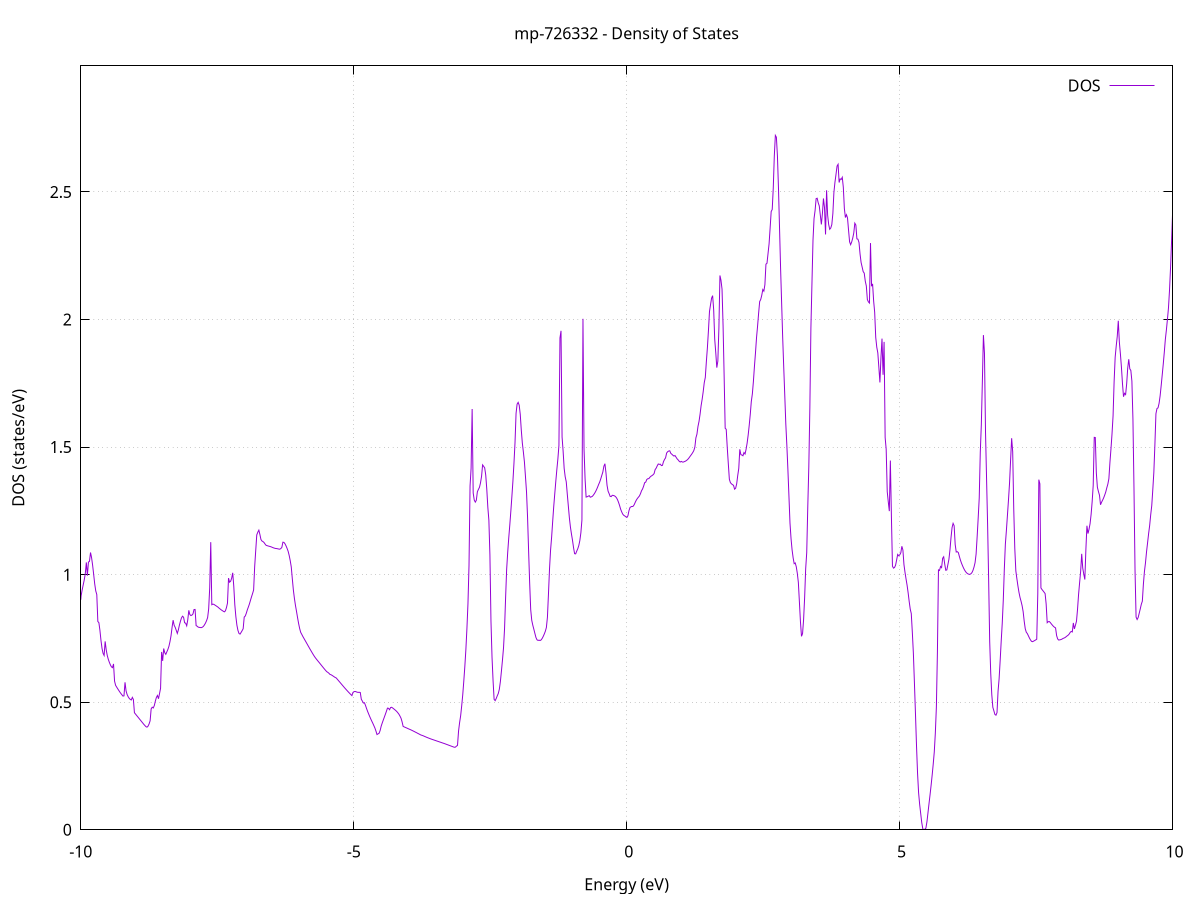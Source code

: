 set title 'mp-726332 - Density of States'
set xlabel 'Energy (eV)'
set ylabel 'DOS (states/eV)'
set grid
set xrange [-10:10]
set yrange [0:2.994]
set xzeroaxis lt -1
set terminal png size 800,600
set output 'mp-726332_dos_gnuplot.png'
plot '-' using 1:2 with lines title 'DOS'
-15.644800 0.000000
-15.625600 0.000000
-15.606500 0.000000
-15.587300 0.000000
-15.568100 0.000000
-15.549000 0.000000
-15.529800 0.000000
-15.510700 0.000000
-15.491500 0.000000
-15.472400 0.000000
-15.453200 0.000000
-15.434100 0.000000
-15.414900 0.000000
-15.395800 0.000000
-15.376600 0.000000
-15.357500 0.000000
-15.338300 0.000000
-15.319100 0.000000
-15.300000 0.000000
-15.280800 0.000000
-15.261700 0.000000
-15.242500 0.000000
-15.223400 0.000000
-15.204200 0.000000
-15.185100 0.000000
-15.165900 0.000000
-15.146800 0.000000
-15.127600 0.000000
-15.108400 0.000000
-15.089300 0.000000
-15.070100 0.000000
-15.051000 0.000000
-15.031800 0.000000
-15.012700 0.000000
-14.993500 0.000000
-14.974400 0.000000
-14.955200 0.000000
-14.936100 0.000000
-14.916900 0.000000
-14.897700 0.000000
-14.878600 0.000000
-14.859400 0.000000
-14.840300 0.000000
-14.821100 0.000000
-14.802000 0.000000
-14.782800 0.000000
-14.763700 0.000000
-14.744500 0.000000
-14.725400 0.000000
-14.706200 0.000000
-14.687000 0.000000
-14.667900 0.000000
-14.648700 0.000000
-14.629600 0.000000
-14.610400 0.000000
-14.591300 0.000000
-14.572100 0.000000
-14.553000 0.000000
-14.533800 0.000000
-14.514700 0.000000
-14.495500 0.000000
-14.476300 0.000000
-14.457200 0.000000
-14.438000 0.000000
-14.418900 0.000000
-14.399700 0.000000
-14.380600 0.000000
-14.361400 0.000000
-14.342300 0.000000
-14.323100 0.000000
-14.304000 0.000000
-14.284800 0.000000
-14.265600 0.000000
-14.246500 0.000000
-14.227300 0.000000
-14.208200 0.000000
-14.189000 0.000000
-14.169900 0.000000
-14.150700 0.000000
-14.131600 0.000000
-14.112400 0.000000
-14.093300 0.000000
-14.074100 0.000000
-14.054900 0.000000
-14.035800 0.000000
-14.016600 0.000000
-13.997500 0.000000
-13.978300 0.000000
-13.959200 0.000000
-13.940000 0.000000
-13.920900 0.000000
-13.901700 0.000500
-13.882600 0.059700
-13.863400 0.153900
-13.844200 0.189800
-13.825100 0.212600
-13.805900 0.248400
-13.786800 0.286800
-13.767600 0.326600
-13.748500 0.351200
-13.729300 0.371500
-13.710200 0.398400
-13.691000 0.429000
-13.671900 0.461400
-13.652700 0.498300
-13.633500 0.542600
-13.614400 0.602700
-13.595200 0.683600
-13.576100 0.693000
-13.556900 0.672100
-13.537800 0.678000
-13.518600 0.686000
-13.499500 0.689600
-13.480300 0.682100
-13.461200 0.674000
-13.442000 0.677700
-13.422800 0.683300
-13.403700 0.688800
-13.384500 0.693900
-13.365400 0.694300
-13.346200 0.692600
-13.327100 0.688500
-13.307900 0.681900
-13.288800 0.680400
-13.269600 0.680800
-13.250500 0.681500
-13.231300 0.682800
-13.212200 0.684700
-13.193000 0.687300
-13.173800 0.690000
-13.154700 0.692200
-13.135500 0.693800
-13.116400 0.694400
-13.097200 0.692200
-13.078100 0.689000
-13.058900 0.687700
-13.039800 0.687400
-13.020600 0.687500
-13.001500 0.687700
-12.982300 0.688200
-12.963100 0.689000
-12.944000 0.690000
-12.924800 0.691000
-12.905700 0.691900
-12.886500 0.692700
-12.867400 0.693200
-12.848200 0.693500
-12.829100 0.693000
-12.809900 0.691400
-12.790800 0.691800
-12.771600 0.693300
-12.752400 0.695000
-12.733300 0.695200
-12.714100 0.694500
-12.695000 0.694700
-12.675800 0.695000
-12.656700 0.695300
-12.637500 0.695500
-12.618400 0.695600
-12.599200 0.696000
-12.580100 0.696400
-12.560900 0.696900
-12.541700 0.697400
-12.522600 0.697700
-12.503400 0.697700
-12.484300 0.696800
-12.465100 0.695500
-12.446000 0.695700
-12.426800 0.696500
-12.407700 0.697400
-12.388500 0.698500
-12.369400 0.699900
-12.350200 0.701500
-12.331000 0.702600
-12.311900 0.702500
-12.292700 0.702600
-12.273600 0.702800
-12.254400 0.703000
-12.235300 0.703200
-12.216100 0.703300
-12.197000 0.703700
-12.177800 0.704000
-12.158700 0.704300
-12.139500 0.704500
-12.120300 0.704600
-12.101200 0.704300
-12.082000 0.703400
-12.062900 0.702500
-12.043700 0.702700
-12.024600 0.703100
-12.005400 0.703800
-11.986300 0.704600
-11.967100 0.705500
-11.948000 0.706800
-11.928800 0.708100
-11.909600 0.709500
-11.890500 0.710900
-11.871300 0.820900
-11.852200 0.898100
-11.833000 0.849800
-11.813900 0.841400
-11.794700 0.837500
-11.775600 0.836000
-11.756400 0.835400
-11.737300 0.813800
-11.718100 0.806000
-11.698900 0.801900
-11.679800 0.799300
-11.660600 0.806200
-11.641500 0.834100
-11.622300 0.854300
-11.603200 0.717200
-11.584000 0.685900
-11.564900 0.659700
-11.545700 0.633900
-11.526600 0.607800
-11.507400 0.575000
-11.488200 0.561500
-11.469100 0.548300
-11.449900 0.535400
-11.430800 0.522400
-11.411600 0.509800
-11.392500 0.496600
-11.373300 0.478900
-11.354200 0.530700
-11.335000 0.649700
-11.315900 0.636100
-11.296700 0.640100
-11.277500 0.652300
-11.258400 0.668800
-11.239200 0.688300
-11.220100 0.688400
-11.200900 0.702100
-11.181800 0.720200
-11.162600 0.747300
-11.143500 0.784200
-11.124300 0.904700
-11.105200 0.849700
-11.086000 0.785000
-11.066800 0.777500
-11.047700 0.773100
-11.028500 0.767700
-11.009400 0.755900
-10.990200 0.750100
-10.971100 0.752400
-10.951900 0.754500
-10.932800 0.756400
-10.913600 0.757700
-10.894500 0.757800
-10.875300 0.756900
-10.856200 0.748200
-10.837000 0.750200
-10.817800 0.752700
-10.798700 0.755500
-10.779500 0.756900
-10.760400 0.758000
-10.741200 0.759100
-10.722100 0.760300
-10.702900 0.761300
-10.683800 0.761900
-10.664600 0.761600
-10.645500 0.760700
-10.626300 0.763000
-10.607100 0.763600
-10.588000 0.763900
-10.568800 0.763600
-10.549700 0.764700
-10.530500 0.766300
-10.511400 0.768100
-10.492200 0.769900
-10.473100 0.771700
-10.453900 0.773600
-10.434800 0.775400
-10.415600 0.777900
-10.396400 0.779200
-10.377300 0.782300
-10.358100 0.785500
-10.339000 0.788600
-10.319800 0.791700
-10.300700 0.795200
-10.281500 0.799100
-10.262400 0.803200
-10.243200 0.807700
-10.224100 0.813400
-10.204900 0.817500
-10.185700 0.821700
-10.166600 0.826200
-10.147400 0.830500
-10.128300 0.834900
-10.109100 0.840100
-10.090000 0.845100
-10.070800 0.850100
-10.051700 0.887400
-10.032500 0.869700
-10.013400 0.864900
-9.994200 0.917200
-9.975000 0.939900
-9.955900 0.959700
-9.936700 0.979500
-9.917600 1.004000
-9.898400 1.047900
-9.879300 0.996200
-9.860100 1.049300
-9.841000 1.052000
-9.821800 1.086700
-9.802700 1.067000
-9.783500 1.037000
-9.764300 1.001300
-9.745200 0.964000
-9.726000 0.936300
-9.706900 0.922000
-9.687700 0.816300
-9.668600 0.811800
-9.649400 0.781400
-9.630300 0.742300
-9.611100 0.710900
-9.592000 0.691500
-9.572800 0.683200
-9.553600 0.738300
-9.534500 0.705600
-9.515300 0.683300
-9.496200 0.668200
-9.477000 0.656300
-9.457900 0.646400
-9.438700 0.638500
-9.419600 0.635500
-9.400400 0.650000
-9.381300 0.582500
-9.362100 0.566100
-9.342900 0.559300
-9.323800 0.552700
-9.304600 0.546300
-9.285500 0.540100
-9.266300 0.534400
-9.247200 0.529100
-9.228000 0.524000
-9.208900 0.524900
-9.189700 0.577900
-9.170600 0.544200
-9.151400 0.530100
-9.132200 0.521500
-9.113100 0.515200
-9.093900 0.511000
-9.074800 0.508700
-9.055600 0.518900
-9.036500 0.510600
-9.017300 0.458800
-8.998200 0.453700
-8.979000 0.448600
-8.959900 0.443600
-8.940700 0.438500
-8.921500 0.433400
-8.902400 0.428300
-8.883200 0.423300
-8.864100 0.418200
-8.844900 0.413100
-8.825800 0.408600
-8.806600 0.404200
-8.787500 0.402200
-8.768300 0.406100
-8.749200 0.414600
-8.730000 0.427100
-8.710900 0.474000
-8.691700 0.480400
-8.672500 0.477400
-8.653400 0.486700
-8.634200 0.504200
-8.615100 0.518700
-8.595900 0.526400
-8.576800 0.513600
-8.557600 0.533600
-8.538500 0.554500
-8.519300 0.697000
-8.500200 0.662000
-8.481000 0.710400
-8.461800 0.693900
-8.442700 0.687700
-8.423500 0.697300
-8.404400 0.706900
-8.385200 0.719200
-8.366100 0.737400
-8.346900 0.760500
-8.327800 0.793300
-8.308600 0.821500
-8.289500 0.801700
-8.270300 0.793300
-8.251100 0.781700
-8.232000 0.769600
-8.212800 0.783200
-8.193700 0.801800
-8.174500 0.817400
-8.155400 0.830400
-8.136200 0.837100
-8.117100 0.833000
-8.097900 0.811500
-8.078800 0.809700
-8.059600 0.799400
-8.040400 0.822400
-8.021300 0.860100
-8.002100 0.843400
-7.983000 0.839600
-7.963800 0.841400
-7.944700 0.846000
-7.925500 0.863200
-7.906400 0.863600
-7.887200 0.800200
-7.868100 0.797900
-7.848900 0.794200
-7.829700 0.793300
-7.810600 0.792500
-7.791400 0.792300
-7.772300 0.794000
-7.753100 0.797400
-7.734000 0.803200
-7.714800 0.810500
-7.695700 0.819700
-7.676500 0.831600
-7.657400 0.865500
-7.638200 0.948300
-7.619000 1.127200
-7.599900 0.882100
-7.580700 0.884500
-7.561600 0.883400
-7.542400 0.880700
-7.523300 0.878000
-7.504100 0.875200
-7.485000 0.872300
-7.465800 0.868500
-7.446700 0.865200
-7.427500 0.861900
-7.408300 0.859100
-7.389200 0.856500
-7.370000 0.854100
-7.350900 0.857900
-7.331700 0.870500
-7.312600 0.888400
-7.293400 0.986400
-7.274300 0.970300
-7.255100 0.974100
-7.236000 0.985900
-7.216800 1.007200
-7.197600 0.955000
-7.178500 0.882200
-7.159300 0.835600
-7.140200 0.802000
-7.121000 0.781400
-7.101900 0.769500
-7.082700 0.766900
-7.063600 0.773300
-7.044400 0.780400
-7.025300 0.787900
-7.006100 0.833600
-6.986900 0.837800
-6.967800 0.848700
-6.948600 0.862400
-6.929500 0.873400
-6.910300 0.885300
-6.891200 0.899500
-6.872000 0.913200
-6.852900 0.925900
-6.833700 0.939900
-6.814600 1.031000
-6.795400 1.094000
-6.776200 1.155600
-6.757100 1.166400
-6.737900 1.174300
-6.718800 1.157400
-6.699600 1.137700
-6.680500 1.131700
-6.661300 1.129300
-6.642200 1.125600
-6.623000 1.119500
-6.603900 1.114700
-6.584700 1.113500
-6.565600 1.112100
-6.546400 1.111100
-6.527200 1.109900
-6.508100 1.108500
-6.488900 1.106600
-6.469800 1.105000
-6.450600 1.103600
-6.431500 1.102600
-6.412300 1.102100
-6.393200 1.101300
-6.374000 1.100300
-6.354900 1.099700
-6.335700 1.102000
-6.316500 1.106900
-6.297400 1.127200
-6.278200 1.126300
-6.259100 1.120900
-6.239900 1.112700
-6.220800 1.102900
-6.201600 1.091600
-6.182500 1.075400
-6.163300 1.054900
-6.144200 1.030200
-6.125000 0.984000
-6.105800 0.940100
-6.086700 0.907100
-6.067500 0.879600
-6.048400 0.856500
-6.029200 0.831900
-6.010100 0.809100
-5.990900 0.789200
-5.971800 0.774000
-5.952600 0.766300
-5.933500 0.758300
-5.914300 0.751000
-5.895100 0.743800
-5.876000 0.736700
-5.856800 0.729300
-5.837700 0.722100
-5.818500 0.714900
-5.799400 0.707700
-5.780200 0.700700
-5.761100 0.693700
-5.741900 0.686800
-5.722800 0.680300
-5.703600 0.674400
-5.684400 0.669100
-5.665300 0.664000
-5.646100 0.659000
-5.627000 0.654000
-5.607800 0.648900
-5.588700 0.643800
-5.569500 0.638700
-5.550400 0.633600
-5.531200 0.628700
-5.512100 0.623900
-5.492900 0.619500
-5.473700 0.616900
-5.454600 0.613500
-5.435400 0.609000
-5.416300 0.607700
-5.397100 0.605300
-5.378000 0.602500
-5.358800 0.599700
-5.339700 0.597000
-5.320500 0.595100
-5.301400 0.590200
-5.282200 0.585400
-5.263000 0.580600
-5.243900 0.575800
-5.224700 0.570900
-5.205600 0.566100
-5.186400 0.561300
-5.167300 0.556500
-5.148100 0.551900
-5.129000 0.547300
-5.109800 0.542800
-5.090700 0.538400
-5.071500 0.534100
-5.052300 0.529900
-5.033200 0.525900
-5.014000 0.538100
-4.994900 0.541300
-4.975700 0.542200
-4.956600 0.541000
-4.937400 0.539200
-4.918300 0.538600
-4.899100 0.538900
-4.880000 0.538100
-4.860800 0.511400
-4.841600 0.504400
-4.822500 0.496800
-4.803300 0.497900
-4.784200 0.487400
-4.765000 0.475300
-4.745900 0.464200
-4.726700 0.454000
-4.707600 0.444200
-4.688400 0.434800
-4.669300 0.425900
-4.650100 0.417300
-4.630900 0.408100
-4.611800 0.398800
-4.592600 0.386800
-4.573500 0.373300
-4.554300 0.375800
-4.535200 0.378200
-4.516000 0.389100
-4.496900 0.406100
-4.477700 0.418500
-4.458600 0.430000
-4.439400 0.441300
-4.420300 0.452600
-4.401100 0.464300
-4.381900 0.476800
-4.362800 0.476100
-4.343600 0.470600
-4.324500 0.479000
-4.305300 0.480100
-4.286200 0.477300
-4.267000 0.474000
-4.247900 0.470700
-4.228700 0.467100
-4.209600 0.463100
-4.190400 0.458200
-4.171200 0.452700
-4.152100 0.445400
-4.132900 0.437000
-4.113800 0.422900
-4.094600 0.405100
-4.075500 0.403200
-4.056300 0.401400
-4.037200 0.399600
-4.018000 0.397800
-3.998900 0.395900
-3.979700 0.394100
-3.960500 0.392300
-3.941400 0.390400
-3.922200 0.388400
-3.903100 0.386400
-3.883900 0.384300
-3.864800 0.382200
-3.845600 0.380100
-3.826500 0.377900
-3.807300 0.375800
-3.788200 0.373600
-3.769000 0.371500
-3.749800 0.370100
-3.730700 0.368700
-3.711500 0.366900
-3.692400 0.365100
-3.673200 0.363300
-3.654100 0.361600
-3.634900 0.360000
-3.615800 0.358400
-3.596600 0.356800
-3.577500 0.355300
-3.558300 0.353900
-3.539100 0.352500
-3.520000 0.351100
-3.500800 0.349700
-3.481700 0.348300
-3.462500 0.346900
-3.443400 0.345500
-3.424200 0.344100
-3.405100 0.342700
-3.385900 0.341300
-3.366800 0.339900
-3.347600 0.338500
-3.328400 0.337100
-3.309300 0.335500
-3.290100 0.334000
-3.271000 0.332500
-3.251800 0.330900
-3.232700 0.329400
-3.213500 0.327900
-3.194400 0.326300
-3.175200 0.324800
-3.156100 0.323400
-3.136900 0.323900
-3.117700 0.327800
-3.098600 0.330800
-3.079400 0.387100
-3.060300 0.419900
-3.041100 0.447000
-3.022000 0.485400
-3.002800 0.528800
-2.983700 0.581700
-2.964500 0.639800
-2.945400 0.705600
-2.926200 0.788300
-2.907000 0.886800
-2.887900 1.035500
-2.868700 1.347500
-2.849600 1.416800
-2.830400 1.649200
-2.811300 1.320000
-2.792100 1.292500
-2.773000 1.284200
-2.753800 1.291400
-2.734700 1.325000
-2.715500 1.334000
-2.696300 1.342300
-2.677200 1.359700
-2.658000 1.385200
-2.638900 1.430100
-2.619700 1.424500
-2.600600 1.418300
-2.581400 1.390200
-2.562300 1.334700
-2.543100 1.264000
-2.524000 1.213300
-2.504800 1.077200
-2.485600 0.818100
-2.466500 0.677100
-2.447300 0.585100
-2.428200 0.511200
-2.409000 0.506100
-2.389900 0.514300
-2.370700 0.524800
-2.351600 0.534200
-2.332400 0.550600
-2.313300 0.580700
-2.294100 0.621800
-2.274900 0.665000
-2.255800 0.712900
-2.236600 0.789000
-2.217500 0.910200
-2.198300 1.020800
-2.179200 1.086600
-2.160000 1.143700
-2.140900 1.193800
-2.121700 1.248200
-2.102600 1.305800
-2.083400 1.366600
-2.064300 1.436600
-2.045100 1.517400
-2.025900 1.632100
-2.006800 1.668200
-1.987600 1.675200
-1.968500 1.664100
-1.949300 1.628800
-1.930200 1.566800
-1.911000 1.515800
-1.891900 1.480500
-1.872700 1.441700
-1.853600 1.384300
-1.834400 1.324700
-1.815200 1.224600
-1.796100 1.093500
-1.776900 0.968900
-1.757800 0.863100
-1.738600 0.821100
-1.719500 0.801900
-1.700300 0.786200
-1.681200 0.769800
-1.662000 0.753900
-1.642900 0.744700
-1.623700 0.742300
-1.604500 0.743100
-1.585400 0.741800
-1.566200 0.744200
-1.547100 0.750100
-1.527900 0.758000
-1.508800 0.767400
-1.489600 0.778000
-1.470500 0.792700
-1.451300 0.833200
-1.432200 0.924500
-1.413000 1.022600
-1.393800 1.095800
-1.374700 1.146200
-1.355500 1.206800
-1.336400 1.265300
-1.317200 1.316300
-1.298100 1.365100
-1.278900 1.411500
-1.259800 1.453400
-1.240600 1.506400
-1.221500 1.927700
-1.202300 1.955600
-1.183100 1.539400
-1.164000 1.484700
-1.144800 1.416500
-1.125700 1.383600
-1.106500 1.363800
-1.087400 1.315500
-1.068200 1.268700
-1.049100 1.222600
-1.029900 1.186200
-1.010800 1.159000
-0.991600 1.134200
-0.972400 1.105100
-0.953300 1.082100
-0.934100 1.081400
-0.915000 1.091800
-0.895800 1.101200
-0.876700 1.113800
-0.857500 1.133500
-0.838400 1.164300
-0.819200 1.213900
-0.800100 2.002600
-0.780900 1.493900
-0.761700 1.375900
-0.742600 1.304000
-0.723400 1.305200
-0.704300 1.307400
-0.685100 1.309500
-0.666000 1.303400
-0.646800 1.304900
-0.627700 1.307000
-0.608500 1.312000
-0.589400 1.318000
-0.570200 1.325000
-0.551000 1.333500
-0.531900 1.343100
-0.512700 1.353600
-0.493600 1.363000
-0.474400 1.375200
-0.455300 1.388800
-0.436100 1.402200
-0.417000 1.424900
-0.397800 1.434700
-0.378700 1.398800
-0.359500 1.350600
-0.340300 1.327400
-0.321200 1.317600
-0.302000 1.306600
-0.282900 1.305800
-0.263700 1.310900
-0.244600 1.310400
-0.225400 1.309000
-0.206300 1.306300
-0.187100 1.301400
-0.168000 1.294000
-0.148800 1.283500
-0.129600 1.271000
-0.110500 1.256800
-0.091300 1.246300
-0.072200 1.237400
-0.053000 1.232500
-0.033900 1.230000
-0.014700 1.226700
0.004400 1.224100
0.023600 1.230700
0.042700 1.250900
0.061900 1.263200
0.081000 1.266700
0.100200 1.266700
0.119400 1.268100
0.138500 1.274200
0.157700 1.283600
0.176800 1.291900
0.196000 1.298300
0.215100 1.303400
0.234300 1.308400
0.253400 1.317200
0.272600 1.328700
0.291700 1.335700
0.310900 1.346700
0.330100 1.360400
0.349200 1.362500
0.368400 1.372700
0.387500 1.375900
0.406700 1.376300
0.425800 1.381700
0.445000 1.385600
0.464100 1.388100
0.483300 1.391300
0.502400 1.395800
0.521600 1.411500
0.540800 1.417300
0.559900 1.426200
0.579100 1.433700
0.598200 1.432200
0.617400 1.432900
0.636500 1.427300
0.655700 1.428300
0.674800 1.442700
0.694000 1.451400
0.713100 1.457600
0.732300 1.476400
0.751500 1.481900
0.770600 1.484400
0.789800 1.485300
0.808900 1.475400
0.828100 1.471900
0.847200 1.467900
0.866400 1.464700
0.885500 1.466800
0.904700 1.460600
0.923800 1.454000
0.943000 1.449800
0.962200 1.444500
0.981300 1.441400
1.000500 1.443800
1.019600 1.441400
1.038800 1.441200
1.057900 1.443000
1.077100 1.444700
1.096200 1.447400
1.115400 1.450800
1.134500 1.455300
1.153700 1.461100
1.172900 1.466700
1.192000 1.472300
1.211200 1.478600
1.230300 1.486100
1.249500 1.499500
1.268600 1.536000
1.287800 1.550500
1.306900 1.580800
1.326100 1.600800
1.345200 1.628800
1.364400 1.662700
1.383600 1.687600
1.402700 1.717400
1.421900 1.752300
1.441000 1.772800
1.460200 1.834400
1.479300 1.889000
1.498500 1.956300
1.517600 2.031200
1.536800 2.058100
1.555900 2.083300
1.575100 2.093500
1.594300 2.038600
1.613400 1.922800
1.632600 1.869900
1.651700 1.811300
1.670900 1.837100
1.690000 1.965900
1.709200 2.172500
1.728300 2.153500
1.747500 2.118800
1.766600 1.975800
1.785800 1.780700
1.805000 1.573700
1.824100 1.569600
1.843300 1.497700
1.862400 1.435200
1.881600 1.373800
1.900700 1.360600
1.919900 1.355900
1.939000 1.352700
1.958200 1.350000
1.977300 1.334900
1.996500 1.338600
2.015700 1.355700
2.034800 1.388200
2.054000 1.416100
2.073100 1.491100
2.092300 1.470200
2.111400 1.468700
2.130600 1.465900
2.149700 1.478500
2.168900 1.472800
2.188000 1.491200
2.207200 1.515600
2.226300 1.546900
2.245500 1.585100
2.264700 1.628200
2.283800 1.678600
2.303000 1.708300
2.322100 1.756700
2.341300 1.816500
2.360400 1.869400
2.379600 1.929200
2.398700 1.974100
2.417900 2.024600
2.437000 2.070200
2.456200 2.078300
2.475400 2.095000
2.494500 2.117400
2.513700 2.111100
2.532800 2.136400
2.552000 2.216800
2.571100 2.220300
2.590300 2.258600
2.609400 2.296500
2.628600 2.358500
2.647700 2.423000
2.666900 2.431100
2.686100 2.515100
2.705200 2.640500
2.724400 2.721500
2.743500 2.714400
2.762700 2.639600
2.781800 2.512800
2.801000 2.358300
2.820100 2.201900
2.839300 2.065500
2.858400 1.930400
2.877600 1.814100
2.896800 1.703100
2.915900 1.590300
2.935100 1.506100
2.954200 1.411200
2.973400 1.306700
2.992500 1.202100
3.011700 1.141300
3.030800 1.097100
3.050000 1.066100
3.069100 1.042900
3.088300 1.045800
3.107500 1.031000
3.126600 1.005200
3.145800 0.969200
3.164900 0.893000
3.184100 0.815400
3.203200 0.758200
3.222400 0.768600
3.241500 0.822700
3.260700 0.909900
3.279800 1.023100
3.299000 1.085900
3.318200 1.264600
3.337300 1.423000
3.356500 1.654700
3.375600 1.966500
3.394800 2.141100
3.413900 2.309900
3.433100 2.395700
3.452200 2.426900
3.471400 2.473700
3.490500 2.475300
3.509700 2.457200
3.528900 2.445100
3.548000 2.409200
3.567200 2.372500
3.586300 2.414700
3.605500 2.474300
3.624600 2.439200
3.643800 2.333200
3.662900 2.506500
3.682100 2.409000
3.701200 2.372100
3.720400 2.353500
3.739600 2.358700
3.758700 2.371900
3.777900 2.415100
3.797000 2.498200
3.816200 2.537800
3.835300 2.568500
3.854500 2.601300
3.873600 2.608300
3.892800 2.536900
3.911900 2.551000
3.931100 2.549000
3.950300 2.557300
3.969400 2.518200
3.988600 2.434800
4.007700 2.399600
4.026900 2.410500
4.046000 2.398300
4.065200 2.350500
4.084300 2.304400
4.103500 2.293300
4.122600 2.303900
4.141800 2.318800
4.161000 2.339000
4.180100 2.377400
4.199300 2.370100
4.218400 2.316100
4.237600 2.314600
4.256700 2.301700
4.275900 2.256900
4.295000 2.223700
4.314200 2.205600
4.333300 2.187700
4.352500 2.181800
4.371700 2.150200
4.390800 2.131300
4.410000 2.077900
4.429100 2.069000
4.448300 2.064500
4.467400 2.299400
4.486600 2.130400
4.505700 2.139500
4.524900 2.072600
4.544000 2.028000
4.563200 1.929900
4.582300 1.891400
4.601500 1.869000
4.620700 1.812000
4.639800 1.753200
4.659000 1.850100
4.678100 1.925100
4.697300 1.783300
4.716400 1.912300
4.735600 1.537600
4.754700 1.491300
4.773900 1.325400
4.793000 1.285600
4.812200 1.248900
4.831400 1.447100
4.850500 1.227800
4.869700 1.033200
4.888800 1.025500
4.908000 1.028000
4.927100 1.037300
4.946300 1.057800
4.965400 1.079200
4.984600 1.073900
5.003700 1.077700
5.022900 1.085700
5.042100 1.111200
5.061200 1.096200
5.080400 1.039400
5.099500 1.009000
5.118700 0.982800
5.137800 0.958300
5.157000 0.928600
5.176100 0.895000
5.195300 0.864900
5.214400 0.847600
5.233600 0.774400
5.252800 0.692000
5.271900 0.577000
5.291100 0.456000
5.310200 0.330400
5.329400 0.221500
5.348500 0.145400
5.367700 0.099900
5.386800 0.064200
5.406000 0.028600
5.425100 0.004500
5.444300 0.000000
5.463500 0.000000
5.482600 0.006600
5.501800 0.031900
5.520900 0.067500
5.540100 0.103700
5.559200 0.138700
5.578400 0.175600
5.597500 0.214900
5.616700 0.257700
5.635800 0.304800
5.655000 0.377900
5.674200 0.480500
5.693300 0.696600
5.712500 1.018500
5.731600 1.016400
5.750800 1.032100
5.769900 1.027600
5.789100 1.064100
5.808200 1.069900
5.827400 1.040900
5.846500 1.017100
5.865700 1.018400
5.884900 1.039100
5.904000 1.060100
5.923200 1.097200
5.942300 1.144700
5.961500 1.184100
5.980600 1.200900
5.999800 1.191500
6.018900 1.118000
6.038100 1.088600
6.057200 1.090000
6.076400 1.086500
6.095600 1.071200
6.114700 1.057100
6.133900 1.045200
6.153000 1.035100
6.172200 1.025800
6.191300 1.017800
6.210500 1.011400
6.229600 1.006600
6.248800 1.003500
6.267900 1.001600
6.287100 1.001000
6.306300 1.003300
6.325400 1.007700
6.344600 1.016600
6.363700 1.029500
6.382900 1.046700
6.402000 1.080600
6.421200 1.148400
6.440300 1.222200
6.459500 1.300800
6.478600 1.479600
6.497800 1.587200
6.517000 1.758300
6.536100 1.938900
6.555300 1.867800
6.574400 1.558500
6.593600 1.376900
6.612700 1.196700
6.631900 0.979300
6.651000 0.738100
6.670200 0.612700
6.689300 0.529600
6.708500 0.480200
6.727600 0.466300
6.746800 0.451900
6.766000 0.449100
6.785100 0.459400
6.804300 0.543300
6.823400 0.591500
6.842600 0.662200
6.861700 0.738600
6.880900 0.809200
6.900000 0.899900
6.919200 1.022400
6.938300 1.120000
6.957500 1.174700
6.976700 1.234200
6.995800 1.294400
7.015000 1.360300
7.034100 1.449500
7.053300 1.534600
7.072400 1.481800
7.091600 1.257800
7.110700 1.103200
7.129900 1.014900
7.149000 0.984200
7.168200 0.955600
7.187400 0.930500
7.206500 0.910600
7.225700 0.895600
7.244800 0.878400
7.264000 0.854800
7.283100 0.817700
7.302300 0.788100
7.321400 0.774300
7.340600 0.769000
7.359700 0.760400
7.378900 0.751700
7.398100 0.744100
7.417200 0.738600
7.436400 0.737200
7.455500 0.739300
7.474700 0.741700
7.493800 0.744100
7.513000 0.746900
7.532100 0.925300
7.551300 1.372300
7.570400 1.355800
7.589600 0.947800
7.608800 0.941800
7.627900 0.936600
7.647100 0.931300
7.666200 0.925700
7.685400 0.885000
7.704500 0.811600
7.723700 0.815500
7.742800 0.816200
7.762000 0.812100
7.781100 0.806700
7.800300 0.801800
7.819500 0.797200
7.838600 0.793800
7.857800 0.791200
7.876900 0.761200
7.896100 0.748000
7.915200 0.743600
7.934400 0.744300
7.953500 0.745300
7.972700 0.747000
7.991800 0.749600
8.011000 0.751300
8.030200 0.753200
8.049300 0.756300
8.068500 0.759700
8.087600 0.762600
8.106800 0.767000
8.125900 0.773700
8.145100 0.777500
8.164200 0.775400
8.183400 0.810600
8.202500 0.787200
8.221700 0.801400
8.240900 0.817200
8.260000 0.863500
8.279200 0.922000
8.298300 0.968200
8.317500 1.013200
8.336600 1.081500
8.355800 1.025500
8.374900 1.001500
8.394100 0.980800
8.413200 1.098500
8.432400 1.191600
8.451600 1.160900
8.470700 1.177600
8.489900 1.199800
8.509000 1.236200
8.528200 1.286200
8.547300 1.349300
8.566500 1.538100
8.585600 1.537400
8.604800 1.398100
8.623900 1.342300
8.643100 1.325700
8.662300 1.311400
8.681400 1.273900
8.700600 1.283800
8.719700 1.292000
8.738900 1.301000
8.758000 1.311800
8.777200 1.323900
8.796300 1.340100
8.815500 1.354700
8.834600 1.376000
8.853800 1.439600
8.872900 1.493100
8.892100 1.552100
8.911300 1.622600
8.930400 1.755800
8.949600 1.851700
8.968700 1.895400
8.987900 1.933600
9.007000 1.995100
9.026200 1.912000
9.045300 1.866300
9.064500 1.812900
9.083600 1.748500
9.102800 1.697300
9.122000 1.710600
9.141100 1.705800
9.160300 1.747300
9.179400 1.809100
9.198600 1.844200
9.217700 1.806600
9.236900 1.800200
9.256000 1.758600
9.275200 1.610100
9.294300 1.339100
9.313500 1.018300
9.332700 0.833700
9.351800 0.824100
9.371000 0.831900
9.390100 0.848500
9.409300 0.865500
9.428400 0.883600
9.447600 0.895900
9.466700 0.962500
9.485900 1.012200
9.505000 1.046200
9.524200 1.089100
9.543400 1.124600
9.562500 1.160800
9.581700 1.192700
9.600800 1.234700
9.620000 1.270700
9.639100 1.333300
9.658300 1.401300
9.677400 1.508600
9.696600 1.630700
9.715700 1.650900
9.734900 1.653700
9.754100 1.671200
9.773200 1.700600
9.792400 1.740300
9.811500 1.782000
9.830700 1.825100
9.849800 1.871400
9.869000 1.922200
9.888100 1.958800
9.907300 2.000400
9.926400 2.045900
9.945600 2.115500
9.964800 2.205600
9.983900 2.311800
10.003100 2.427600
10.022200 2.557900
10.041400 2.701200
10.060500 2.847700
10.079700 3.042100
10.098800 3.247800
10.118000 3.363700
10.137100 3.503800
10.156300 3.302500
10.175500 3.203600
10.194600 3.089600
10.213800 2.983500
10.232900 2.990500
10.252100 2.924700
10.271200 2.978400
10.290400 2.995500
10.309500 3.119900
10.328700 3.200400
10.347800 3.291500
10.367000 3.231500
10.386200 3.086800
10.405300 3.135600
10.424500 3.134300
10.443600 3.424200
10.462800 3.341100
10.481900 3.264100
10.501100 3.180100
10.520200 3.069600
10.539400 2.969900
10.558500 2.852200
10.577700 2.761400
10.596900 2.738100
10.616000 2.750900
10.635200 2.787100
10.654300 2.856200
10.673500 2.972600
10.692600 3.162400
10.711800 3.187600
10.730900 3.076900
10.750100 2.885100
10.769200 2.587800
10.788400 2.440900
10.807600 2.259800
10.826700 1.981300
10.845900 1.879000
10.865000 1.696100
10.884200 1.556700
10.903300 1.470300
10.922500 1.430000
10.941600 1.308500
10.960800 1.255200
10.979900 1.439700
10.999100 1.254700
11.018200 1.218600
11.037400 1.187300
11.056600 1.173800
11.075700 1.162700
11.094900 1.134700
11.114000 1.112300
11.133200 1.090800
11.152300 1.066300
11.171500 1.037300
11.190600 1.034600
11.209800 1.058300
11.228900 1.050400
11.248100 1.039300
11.267300 1.059100
11.286400 1.025100
11.305600 1.030900
11.324700 1.054300
11.343900 1.107400
11.363000 1.165900
11.382200 1.298600
11.401300 1.608000
11.420500 1.757000
11.439600 1.711300
11.458800 1.599500
11.478000 1.577400
11.497100 1.571900
11.516300 1.608700
11.535400 1.653100
11.554600 1.747800
11.573700 1.807100
11.592900 1.891500
11.612000 1.976600
11.631200 2.072800
11.650300 2.373800
11.669500 3.046700
11.688700 3.101200
11.707800 2.784000
11.727000 2.585800
11.746100 2.465400
11.765300 2.387900
11.784400 2.346100
11.803600 2.288700
11.822700 2.234700
11.841900 2.181700
11.861000 2.262600
11.880200 2.196000
11.899400 1.987600
11.918500 1.911800
11.937700 1.897500
11.956800 1.891800
11.976000 1.875600
11.995100 1.822100
12.014300 1.897900
12.033400 1.736100
12.052600 1.784200
12.071700 1.488800
12.090900 1.589800
12.110100 1.599600
12.129200 1.628900
12.148400 1.621800
12.167500 1.642400
12.186700 1.665300
12.205800 1.694400
12.225000 1.730500
12.244100 1.751400
12.263300 1.808200
12.282400 1.831900
12.301600 1.859500
12.320800 1.872000
12.339900 1.891100
12.359100 1.898200
12.378200 1.901800
12.397400 1.940100
12.416500 1.958600
12.435700 1.964700
12.454800 1.963000
12.474000 1.963800
12.493100 1.970300
12.512300 2.024100
12.531500 2.027500
12.550600 2.047000
12.569800 2.099500
12.588900 2.170400
12.608100 2.163400
12.627200 2.121800
12.646400 2.134300
12.665500 2.142300
12.684700 2.145100
12.703800 2.173200
12.723000 2.170700
12.742200 2.170900
12.761300 2.186200
12.780500 2.214600
12.799600 2.286200
12.818800 2.370500
12.837900 2.384800
12.857100 2.351500
12.876200 2.350300
12.895400 2.310900
12.914500 2.148300
12.933700 1.991000
12.952900 1.851500
12.972000 1.756800
12.991200 1.676700
13.010300 1.616300
13.029500 1.557000
13.048600 1.511700
13.067800 1.462200
13.086900 1.412600
13.106100 1.363700
13.125200 1.318000
13.144400 1.285300
13.163600 1.249200
13.182700 1.217900
13.201900 1.187700
13.221000 1.158300
13.240200 1.127300
13.259300 1.096200
13.278500 1.066500
13.297600 1.035000
13.316800 0.999500
13.335900 0.964800
13.355100 0.931400
13.374200 0.897800
13.393400 0.869200
13.412600 0.844300
13.431700 0.819400
13.450900 0.790500
13.470000 0.749900
13.489200 0.705300
13.508300 0.663500
13.527500 0.614300
13.546600 0.534100
13.565800 0.457100
13.584900 0.304800
13.604100 0.253900
13.623300 0.221700
13.642400 0.192200
13.661600 0.178000
13.680700 0.183100
13.699900 0.188500
13.719000 0.194000
13.738200 0.199600
13.757300 0.205300
13.776500 0.211000
13.795600 0.216800
13.814800 0.222800
13.834000 0.229200
13.853100 0.236700
13.872300 0.244900
13.891400 0.253400
13.910600 0.263400
13.929700 0.273800
13.948900 0.284000
13.968000 0.294300
13.987200 0.304300
14.006300 0.313900
14.025500 0.323700
14.044700 0.333600
14.063800 0.343300
14.083000 0.353900
14.102100 0.367400
14.121300 0.383600
14.140400 0.402300
14.159600 0.432500
14.178700 0.481900
14.197900 0.547400
14.217000 0.647000
14.236200 0.844600
14.255400 0.892800
14.274500 0.905900
14.293700 0.902700
14.312800 0.809800
14.332000 0.804400
14.351100 0.822600
14.370300 0.843700
14.389400 0.860800
14.408600 0.875100
14.427700 0.888000
14.446900 0.901000
14.466100 0.912500
14.485200 0.920500
14.504400 0.927000
14.523500 0.936600
14.542700 0.949200
14.561800 0.948200
14.581000 0.955600
14.600100 0.964500
14.619300 0.968500
14.638400 0.969700
14.657600 0.973200
14.676800 0.982700
14.695900 0.992400
14.715100 1.005900
14.734200 1.019900
14.753400 1.034600
14.772500 1.051000
14.791700 1.069000
14.810800 1.089600
14.830000 1.113100
14.849100 1.137600
14.868300 1.162900
14.887500 1.186000
14.906600 1.206000
14.925800 1.223500
14.944900 1.238400
14.964100 1.258800
14.983200 1.325000
15.002400 1.525200
15.021500 1.595100
15.040700 1.576800
15.059800 1.457000
15.079000 1.403300
15.098200 1.373200
15.117300 1.370200
15.136500 1.369800
15.155600 1.367500
15.174800 1.367700
15.193900 1.368300
15.213100 1.366700
15.232200 1.355200
15.251400 1.352700
15.270500 1.347600
15.289700 1.336900
15.308900 1.331400
15.328000 1.330800
15.347200 1.329200
15.366300 1.328500
15.385500 1.329700
15.404600 1.334600
15.423800 1.341700
15.442900 1.353500
15.462100 1.360500
15.481200 1.366100
15.500400 1.372000
15.519500 1.380200
15.538700 1.385100
15.557900 1.397300
15.577000 1.409300
15.596200 1.426300
15.615300 1.442600
15.634500 1.460400
15.653600 1.493600
15.672800 1.521600
15.691900 1.540400
15.711100 1.570600
15.730200 1.592600
15.749400 1.605400
15.768600 1.619700
15.787700 1.637800
15.806900 1.642900
15.826000 1.614700
15.845200 1.623600
15.864300 1.630700
15.883500 1.639700
15.902600 1.648300
15.921800 1.656300
15.940900 1.660800
15.960100 1.661200
15.979300 1.659400
15.998400 1.655400
16.017600 1.651100
16.036700 1.649000
16.055900 1.638100
16.075000 1.627900
16.094200 1.613300
16.113300 1.599700
16.132500 1.590400
16.151600 1.584500
16.170800 1.578500
16.190000 1.562700
16.209100 1.554300
16.228300 1.557200
16.247400 1.565100
16.266600 1.578200
16.285700 1.596400
16.304900 1.620000
16.324000 1.646100
16.343200 1.673700
16.362300 1.706500
16.381500 1.740500
16.400700 1.764600
16.419800 1.774600
16.439000 1.779500
16.458100 1.784800
16.477300 1.789300
16.496400 1.803000
16.515600 1.819900
16.534700 1.836400
16.553900 1.850600
16.573000 1.881100
16.592200 1.904300
16.611400 1.912800
16.630500 1.905600
16.649700 1.947000
16.668800 1.867000
16.688000 1.688100
16.707100 1.680800
16.726300 1.680100
16.745400 1.678900
16.764600 1.676700
16.783700 1.670100
16.802900 1.667000
16.822100 1.675800
16.841200 1.683200
16.860400 1.675800
16.879500 1.668400
16.898700 1.675800
16.917800 1.680400
16.937000 1.683300
16.956100 1.685600
16.975300 1.702400
16.994400 1.679400
17.013600 1.685900
17.032800 1.693900
17.051900 1.702500
17.071100 1.708200
17.090200 1.679100
17.109400 1.693000
17.128500 1.709100
17.147700 1.727900
17.166800 1.750500
17.186000 1.775100
17.205100 1.814900
17.224300 1.853700
17.243500 1.888200
17.262600 1.940900
17.281800 1.971200
17.300900 1.987400
17.320100 2.026800
17.339200 2.063400
17.358400 2.100600
17.377500 2.122300
17.396700 2.133400
17.415800 2.141400
17.435000 2.131500
17.454200 2.129300
17.473300 2.110200
17.492500 2.094700
17.511600 2.096100
17.530800 2.133500
17.549900 2.154300
17.569100 2.177700
17.588200 2.065400
17.607400 2.068600
17.626500 1.937900
17.645700 1.869000
17.664800 1.817300
17.684000 1.797700
17.703200 1.773200
17.722300 1.752400
17.741500 1.732600
17.760600 1.713700
17.779800 1.700100
17.798900 1.692900
17.818100 1.690500
17.837200 1.744900
17.856400 1.696500
17.875500 1.684800
17.894700 1.692600
17.913900 1.705900
17.933000 1.797900
17.952200 1.745200
17.971300 1.740200
17.990500 1.736700
18.009600 1.709500
18.028800 1.734300
18.047900 1.788300
18.067100 1.732400
18.086200 1.681600
18.105400 1.651000
18.124600 1.626300
18.143700 1.599500
18.162900 1.570700
18.182000 1.543800
18.201200 1.516700
18.220300 1.482600
18.239500 1.462700
18.258600 1.443800
18.277800 1.426500
18.296900 1.414100
18.316100 1.399300
18.335300 1.392400
18.354400 1.400500
18.373600 1.376300
18.392700 1.350700
18.411900 1.325600
18.431000 1.310100
18.450200 1.301200
18.469300 1.308700
18.488500 1.272000
18.507600 1.135200
18.526800 1.114700
18.546000 1.106800
18.565100 1.099200
18.584300 1.092000
18.603400 1.085600
18.622600 1.079900
18.641700 1.078100
18.660900 1.083000
18.680000 1.087100
18.699200 1.091800
18.718300 1.091500
18.737500 1.088600
18.756700 1.088400
18.775800 1.091300
18.795000 1.099600
18.814100 1.112900
18.833300 1.131200
18.852400 1.195800
18.871600 1.275300
18.890700 1.280400
18.909900 1.205800
18.929000 1.112700
18.948200 1.001000
18.967400 0.942000
18.986500 0.918500
19.005700 0.895000
19.024800 0.872200
19.044000 0.850500
19.063100 0.829500
19.082300 0.807600
19.101400 0.785300
19.120600 0.762600
19.139700 0.739500
19.158900 0.718200
19.178100 0.699700
19.197200 0.682900
19.216400 0.666300
19.235500 0.648800
19.254700 0.668200
19.273800 0.714300
19.293000 0.719300
19.312100 0.678900
19.331300 0.620400
19.350400 0.596000
19.369600 0.571500
19.388800 0.547600
19.407900 0.528900
19.427100 0.520600
19.446200 0.515700
19.465400 0.487300
19.484500 0.465000
19.503700 0.448000
19.522800 0.429500
19.542000 0.411700
19.561100 0.403900
19.580300 0.397100
19.599500 0.390400
19.618600 0.381800
19.637800 0.373400
19.656900 0.365500
19.676100 0.358100
19.695200 0.351400
19.714400 0.344000
19.733500 0.337700
19.752700 0.331400
19.771800 0.325100
19.791000 0.318800
19.810200 0.312600
19.829300 0.306700
19.848500 0.301600
19.867600 0.297400
19.886800 0.294200
19.905900 0.289500
19.925100 0.284000
19.944200 0.278100
19.963400 0.271900
19.982500 0.266200
20.001700 0.261400
20.020800 0.256700
20.040000 0.252600
20.059200 0.249100
20.078300 0.246000
20.097500 0.243000
20.116600 0.259800
20.135800 0.283200
20.154900 0.232900
20.174100 0.235000
20.193200 0.242200
20.212400 0.249600
20.231500 0.257000
20.250700 0.264500
20.269900 0.260200
20.289000 0.256900
20.308200 0.266300
20.327300 0.273300
20.346500 0.272900
20.365600 0.270600
20.384800 0.264800
20.403900 0.254900
20.423100 0.241100
20.442200 0.224900
20.461400 0.194100
20.480600 0.159600
20.499700 0.122900
20.518900 0.099200
20.538000 0.082100
20.557200 0.072400
20.576300 0.068000
20.595500 0.063000
20.614600 0.057400
20.633800 0.051300
20.652900 0.043300
20.672100 0.038500
20.691300 0.034700
20.710400 0.030900
20.729600 0.027100
20.748700 0.023500
20.767900 0.019900
20.787000 0.016500
20.806200 0.013100
20.825300 0.009700
20.844500 0.006500
20.863600 0.003400
20.882800 0.001200
20.902000 0.000200
20.921100 0.000000
20.940300 0.000000
20.959400 0.000000
20.978600 0.000000
20.997700 0.000000
21.016900 0.000000
21.036000 0.000000
21.055200 0.000000
21.074300 0.000000
21.093500 0.000000
21.112700 0.000000
21.131800 0.000000
21.151000 0.000000
21.170100 0.000000
21.189300 0.000000
21.208400 0.000000
21.227600 0.000000
21.246700 0.000000
21.265900 0.000000
21.285000 0.000000
21.304200 0.000000
21.323400 0.000000
21.342500 0.000000
21.361700 0.000000
21.380800 0.000000
21.400000 0.000000
21.419100 0.000000
21.438300 0.000000
21.457400 0.000000
21.476600 0.000000
21.495700 0.000000
21.514900 0.000000
21.534100 0.000000
21.553200 0.000000
21.572400 0.000000
21.591500 0.000000
21.610700 0.000000
21.629800 0.000000
21.649000 0.000000
21.668100 0.000000
21.687300 0.000000
21.706400 0.000000
21.725600 0.000000
21.744800 0.000000
21.763900 0.000000
21.783100 0.000000
21.802200 0.000000
21.821400 0.000000
21.840500 0.000000
21.859700 0.000000
21.878800 0.000000
21.898000 0.000000
21.917100 0.000000
21.936300 0.000000
21.955500 0.000000
21.974600 0.000000
21.993800 0.000000
22.012900 0.000000
22.032100 0.000000
22.051200 0.000000
22.070400 0.000000
22.089500 0.000000
22.108700 0.000000
22.127800 0.000000
22.147000 0.000000
22.166100 0.000000
22.185300 0.000000
22.204500 0.000000
22.223600 0.000000
22.242800 0.000000
22.261900 0.000000
22.281100 0.000000
22.300200 0.000000
22.319400 0.000000
22.338500 0.000000
22.357700 0.000000
22.376800 0.000000
22.396000 0.000000
22.415200 0.000000
22.434300 0.000000
22.453500 0.000000
22.472600 0.000000
22.491800 0.000000
22.510900 0.000000
22.530100 0.000000
22.549200 0.000000
22.568400 0.000000
22.587500 0.000000
22.606700 0.000000
22.625900 0.000000
22.645000 0.000000
22.664200 0.000000
e
